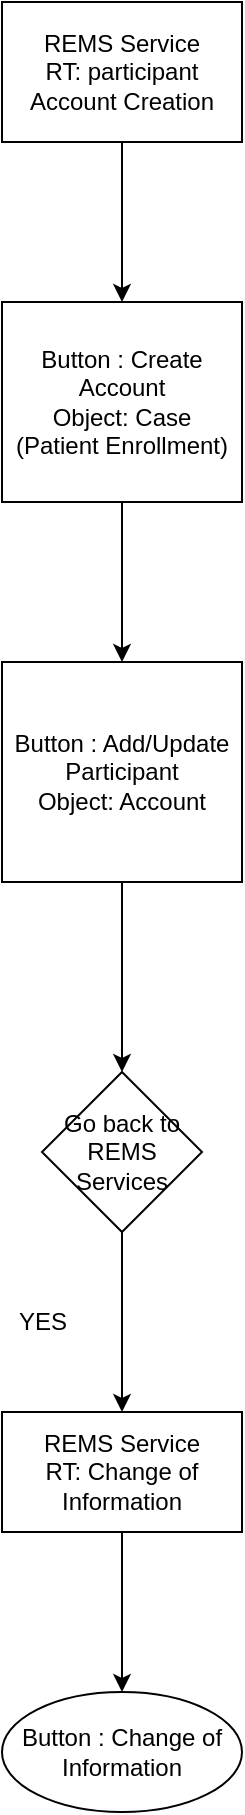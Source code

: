 <mxfile version="18.1.3" type="github">
  <diagram id="QddGmPl4mbzWXLDCWOSN" name="Page-1">
    <mxGraphModel dx="946" dy="646" grid="1" gridSize="10" guides="1" tooltips="1" connect="1" arrows="1" fold="1" page="1" pageScale="1" pageWidth="850" pageHeight="1100" math="0" shadow="0">
      <root>
        <mxCell id="0" />
        <mxCell id="1" parent="0" />
        <mxCell id="SWkamjn1TmtxCkySo7Cz-4" value="" style="edgeStyle=orthogonalEdgeStyle;rounded=0;orthogonalLoop=1;jettySize=auto;html=1;" edge="1" parent="1" source="SWkamjn1TmtxCkySo7Cz-1" target="SWkamjn1TmtxCkySo7Cz-3">
          <mxGeometry relative="1" as="geometry" />
        </mxCell>
        <mxCell id="SWkamjn1TmtxCkySo7Cz-1" value="REMS Service&lt;br&gt;RT: participant Account Creation" style="rounded=0;whiteSpace=wrap;html=1;" vertex="1" parent="1">
          <mxGeometry x="320" y="60" width="120" height="70" as="geometry" />
        </mxCell>
        <mxCell id="SWkamjn1TmtxCkySo7Cz-6" value="" style="edgeStyle=orthogonalEdgeStyle;rounded=0;orthogonalLoop=1;jettySize=auto;html=1;" edge="1" parent="1" source="SWkamjn1TmtxCkySo7Cz-3" target="SWkamjn1TmtxCkySo7Cz-5">
          <mxGeometry relative="1" as="geometry" />
        </mxCell>
        <mxCell id="SWkamjn1TmtxCkySo7Cz-3" value="Button : Create Account&lt;br&gt;Object: Case&lt;br&gt;(Patient Enrollment)&lt;br&gt;" style="rounded=0;whiteSpace=wrap;html=1;" vertex="1" parent="1">
          <mxGeometry x="320" y="210" width="120" height="100" as="geometry" />
        </mxCell>
        <mxCell id="SWkamjn1TmtxCkySo7Cz-8" value="" style="edgeStyle=orthogonalEdgeStyle;rounded=0;orthogonalLoop=1;jettySize=auto;html=1;" edge="1" parent="1" source="SWkamjn1TmtxCkySo7Cz-5" target="SWkamjn1TmtxCkySo7Cz-7">
          <mxGeometry relative="1" as="geometry" />
        </mxCell>
        <mxCell id="SWkamjn1TmtxCkySo7Cz-5" value="Button : Add/Update Participant&lt;br&gt;Object: Account&lt;br&gt;" style="rounded=0;whiteSpace=wrap;html=1;" vertex="1" parent="1">
          <mxGeometry x="320" y="390" width="120" height="110" as="geometry" />
        </mxCell>
        <mxCell id="SWkamjn1TmtxCkySo7Cz-10" value="" style="edgeStyle=orthogonalEdgeStyle;rounded=0;orthogonalLoop=1;jettySize=auto;html=1;" edge="1" parent="1" source="SWkamjn1TmtxCkySo7Cz-7" target="SWkamjn1TmtxCkySo7Cz-9">
          <mxGeometry relative="1" as="geometry" />
        </mxCell>
        <mxCell id="SWkamjn1TmtxCkySo7Cz-7" value="Go back to REMS Services" style="rhombus;whiteSpace=wrap;html=1;rounded=0;" vertex="1" parent="1">
          <mxGeometry x="340" y="595" width="80" height="80" as="geometry" />
        </mxCell>
        <mxCell id="SWkamjn1TmtxCkySo7Cz-13" value="" style="edgeStyle=orthogonalEdgeStyle;rounded=0;orthogonalLoop=1;jettySize=auto;html=1;" edge="1" parent="1" source="SWkamjn1TmtxCkySo7Cz-9" target="SWkamjn1TmtxCkySo7Cz-12">
          <mxGeometry relative="1" as="geometry" />
        </mxCell>
        <mxCell id="SWkamjn1TmtxCkySo7Cz-9" value="&lt;span style=&quot;&quot;&gt;REMS Service&lt;/span&gt;&lt;br style=&quot;&quot;&gt;&lt;span style=&quot;&quot;&gt;RT: Change of Information&lt;/span&gt;" style="whiteSpace=wrap;html=1;rounded=0;" vertex="1" parent="1">
          <mxGeometry x="320" y="765" width="120" height="60" as="geometry" />
        </mxCell>
        <mxCell id="SWkamjn1TmtxCkySo7Cz-11" value="YES" style="text;html=1;align=center;verticalAlign=middle;resizable=0;points=[];autosize=1;strokeColor=none;fillColor=none;" vertex="1" parent="1">
          <mxGeometry x="320" y="710" width="40" height="20" as="geometry" />
        </mxCell>
        <mxCell id="SWkamjn1TmtxCkySo7Cz-12" value="Button : Change of Information" style="ellipse;whiteSpace=wrap;html=1;rounded=0;" vertex="1" parent="1">
          <mxGeometry x="320" y="905" width="120" height="60" as="geometry" />
        </mxCell>
      </root>
    </mxGraphModel>
  </diagram>
</mxfile>
